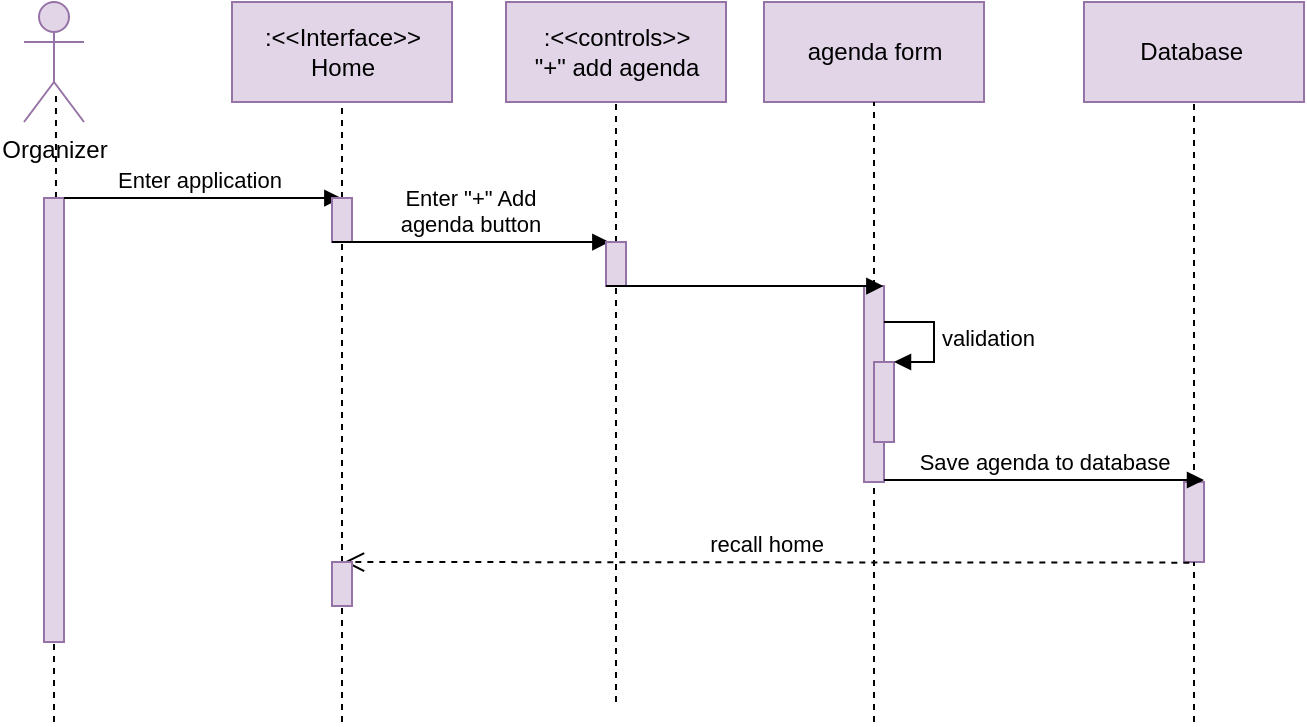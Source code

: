 <mxfile version="13.9.9" type="device"><diagram id="kgpKYQtTHZ0yAKxKKP6v" name="Page-1"><mxGraphModel dx="652" dy="419" grid="1" gridSize="10" guides="1" tooltips="1" connect="1" arrows="1" fold="1" page="1" pageScale="1" pageWidth="850" pageHeight="1100" math="0" shadow="0"><root><mxCell id="0"/><mxCell id="1" parent="0"/><mxCell id="OKHUz9wMe96sNlgxyoSU-1" value="Organizer" style="shape=umlActor;verticalLabelPosition=bottom;verticalAlign=top;html=1;fillColor=#e1d5e7;strokeColor=#9673a6;" parent="1" vertex="1"><mxGeometry x="60" y="80" width="30" height="60" as="geometry"/></mxCell><mxCell id="OKHUz9wMe96sNlgxyoSU-2" value=":&amp;lt;&amp;lt;Interface&amp;gt;&amp;gt;&lt;br&gt;Home" style="html=1;fillColor=#e1d5e7;strokeColor=#9673a6;" parent="1" vertex="1"><mxGeometry x="164" y="80" width="110" height="50" as="geometry"/></mxCell><mxCell id="OKHUz9wMe96sNlgxyoSU-3" value=":&amp;lt;&amp;lt;controls&amp;gt;&amp;gt;&lt;br&gt;&quot;+&quot; add agenda" style="html=1;fillColor=#e1d5e7;strokeColor=#9673a6;" parent="1" vertex="1"><mxGeometry x="301" y="80" width="110" height="50" as="geometry"/></mxCell><mxCell id="OKHUz9wMe96sNlgxyoSU-4" value="agenda form" style="html=1;fillColor=#e1d5e7;strokeColor=#9673a6;" parent="1" vertex="1"><mxGeometry x="430" y="80" width="110" height="50" as="geometry"/></mxCell><mxCell id="OKHUz9wMe96sNlgxyoSU-5" value="Database&amp;nbsp;" style="html=1;fillColor=#e1d5e7;strokeColor=#9673a6;" parent="1" vertex="1"><mxGeometry x="590" y="80" width="110" height="50" as="geometry"/></mxCell><mxCell id="OKHUz9wMe96sNlgxyoSU-6" value="" style="endArrow=none;dashed=1;html=1;entryX=0.533;entryY=0.761;entryDx=0;entryDy=0;entryPerimeter=0;" parent="1" source="OKHUz9wMe96sNlgxyoSU-11" target="OKHUz9wMe96sNlgxyoSU-1" edge="1"><mxGeometry width="50" height="50" relative="1" as="geometry"><mxPoint x="75.44" y="621" as="sourcePoint"/><mxPoint x="74.5" y="150" as="targetPoint"/></mxGeometry></mxCell><mxCell id="OKHUz9wMe96sNlgxyoSU-7" value="" style="endArrow=none;dashed=1;html=1;entryX=0.5;entryY=1;entryDx=0;entryDy=0;" parent="1" source="OKHUz9wMe96sNlgxyoSU-14" target="OKHUz9wMe96sNlgxyoSU-2" edge="1"><mxGeometry width="50" height="50" relative="1" as="geometry"><mxPoint x="219" y="600" as="sourcePoint"/><mxPoint x="230.55" y="150.0" as="targetPoint"/></mxGeometry></mxCell><mxCell id="OKHUz9wMe96sNlgxyoSU-8" value="" style="endArrow=none;dashed=1;html=1;entryX=0.5;entryY=1;entryDx=0;entryDy=0;" parent="1" source="OKHUz9wMe96sNlgxyoSU-18" target="OKHUz9wMe96sNlgxyoSU-3" edge="1"><mxGeometry width="50" height="50" relative="1" as="geometry"><mxPoint x="356" y="600" as="sourcePoint"/><mxPoint x="350.5" y="130" as="targetPoint"/></mxGeometry></mxCell><mxCell id="OKHUz9wMe96sNlgxyoSU-9" value="" style="endArrow=none;dashed=1;html=1;entryX=0.5;entryY=1;entryDx=0;entryDy=0;" parent="1" source="OKHUz9wMe96sNlgxyoSU-22" target="OKHUz9wMe96sNlgxyoSU-4" edge="1"><mxGeometry width="50" height="50" relative="1" as="geometry"><mxPoint x="485" y="600" as="sourcePoint"/><mxPoint x="490" y="130" as="targetPoint"/></mxGeometry></mxCell><mxCell id="OKHUz9wMe96sNlgxyoSU-10" value="" style="endArrow=none;dashed=1;html=1;entryX=0.5;entryY=1;entryDx=0;entryDy=0;" parent="1" source="OKHUz9wMe96sNlgxyoSU-31" target="OKHUz9wMe96sNlgxyoSU-5" edge="1"><mxGeometry width="50" height="50" relative="1" as="geometry"><mxPoint x="645" y="600" as="sourcePoint"/><mxPoint x="620" y="100" as="targetPoint"/></mxGeometry></mxCell><mxCell id="OKHUz9wMe96sNlgxyoSU-11" value="" style="html=1;points=[];perimeter=orthogonalPerimeter;fillColor=#e1d5e7;strokeColor=#9673a6;" parent="1" vertex="1"><mxGeometry x="70" y="178" width="10" height="222" as="geometry"/></mxCell><mxCell id="OKHUz9wMe96sNlgxyoSU-12" value="" style="endArrow=none;dashed=1;html=1;" parent="1" edge="1"><mxGeometry width="50" height="50" relative="1" as="geometry"><mxPoint x="75" y="440" as="sourcePoint"/><mxPoint x="75" y="400" as="targetPoint"/></mxGeometry></mxCell><mxCell id="OKHUz9wMe96sNlgxyoSU-13" value="Enter application&amp;nbsp;" style="html=1;verticalAlign=bottom;endArrow=block;entryX=0.467;entryY=0.001;entryDx=0;entryDy=0;entryPerimeter=0;" parent="1" target="OKHUz9wMe96sNlgxyoSU-14" edge="1"><mxGeometry width="80" relative="1" as="geometry"><mxPoint x="80" y="178" as="sourcePoint"/><mxPoint x="200" y="178" as="targetPoint"/></mxGeometry></mxCell><mxCell id="OKHUz9wMe96sNlgxyoSU-14" value="" style="html=1;points=[];perimeter=orthogonalPerimeter;fillColor=#e1d5e7;strokeColor=#9673a6;" parent="1" vertex="1"><mxGeometry x="214" y="178" width="10" height="22" as="geometry"/></mxCell><mxCell id="OKHUz9wMe96sNlgxyoSU-15" value="" style="endArrow=none;dashed=1;html=1;entryX=0.5;entryY=1;entryDx=0;entryDy=0;" parent="1" source="vZ8dZgLdjC1QDPfteIcl-2" target="OKHUz9wMe96sNlgxyoSU-14" edge="1"><mxGeometry width="50" height="50" relative="1" as="geometry"><mxPoint x="219" y="600" as="sourcePoint"/><mxPoint x="219" y="130" as="targetPoint"/></mxGeometry></mxCell><mxCell id="OKHUz9wMe96sNlgxyoSU-17" value="Enter &quot;+&quot; Add&lt;br&gt;&amp;nbsp;agenda button&amp;nbsp;" style="html=1;verticalAlign=bottom;endArrow=block;entryX=0.467;entryY=0.001;entryDx=0;entryDy=0;entryPerimeter=0;" parent="1" edge="1"><mxGeometry width="80" relative="1" as="geometry"><mxPoint x="214" y="200" as="sourcePoint"/><mxPoint x="352.67" y="200.022" as="targetPoint"/></mxGeometry></mxCell><mxCell id="OKHUz9wMe96sNlgxyoSU-18" value="" style="html=1;points=[];perimeter=orthogonalPerimeter;fillColor=#e1d5e7;strokeColor=#9673a6;" parent="1" vertex="1"><mxGeometry x="351" y="200" width="10" height="22" as="geometry"/></mxCell><mxCell id="OKHUz9wMe96sNlgxyoSU-19" value="" style="endArrow=none;dashed=1;html=1;entryX=0.5;entryY=1;entryDx=0;entryDy=0;" parent="1" target="OKHUz9wMe96sNlgxyoSU-18" edge="1"><mxGeometry width="50" height="50" relative="1" as="geometry"><mxPoint x="356" y="430" as="sourcePoint"/><mxPoint x="356" y="130" as="targetPoint"/></mxGeometry></mxCell><mxCell id="OKHUz9wMe96sNlgxyoSU-22" value="" style="html=1;points=[];perimeter=orthogonalPerimeter;fillColor=#e1d5e7;strokeColor=#9673a6;" parent="1" vertex="1"><mxGeometry x="480" y="222" width="10" height="98" as="geometry"/></mxCell><mxCell id="OKHUz9wMe96sNlgxyoSU-23" value="" style="endArrow=none;dashed=1;html=1;entryX=0.5;entryY=1;entryDx=0;entryDy=0;" parent="1" target="OKHUz9wMe96sNlgxyoSU-22" edge="1"><mxGeometry width="50" height="50" relative="1" as="geometry"><mxPoint x="485" y="440" as="sourcePoint"/><mxPoint x="485.0" y="130" as="targetPoint"/></mxGeometry></mxCell><mxCell id="OKHUz9wMe96sNlgxyoSU-28" value="" style="html=1;points=[];perimeter=orthogonalPerimeter;fillColor=#e1d5e7;strokeColor=#9673a6;" parent="1" vertex="1"><mxGeometry x="485" y="260" width="10" height="40" as="geometry"/></mxCell><mxCell id="OKHUz9wMe96sNlgxyoSU-29" value="validation" style="edgeStyle=orthogonalEdgeStyle;html=1;align=left;spacingLeft=2;endArrow=block;rounded=0;entryX=1;entryY=0;" parent="1" target="OKHUz9wMe96sNlgxyoSU-28" edge="1"><mxGeometry relative="1" as="geometry"><mxPoint x="490" y="240" as="sourcePoint"/><Array as="points"><mxPoint x="515" y="240"/></Array></mxGeometry></mxCell><mxCell id="OKHUz9wMe96sNlgxyoSU-31" value="" style="html=1;points=[];perimeter=orthogonalPerimeter;fillColor=#e1d5e7;strokeColor=#9673a6;" parent="1" vertex="1"><mxGeometry x="640" y="320" width="10" height="40" as="geometry"/></mxCell><mxCell id="OKHUz9wMe96sNlgxyoSU-32" value="" style="endArrow=none;dashed=1;html=1;entryX=0.5;entryY=1;entryDx=0;entryDy=0;" parent="1" target="OKHUz9wMe96sNlgxyoSU-31" edge="1"><mxGeometry width="50" height="50" relative="1" as="geometry"><mxPoint x="645" y="440" as="sourcePoint"/><mxPoint x="645" y="130" as="targetPoint"/></mxGeometry></mxCell><mxCell id="vZ8dZgLdjC1QDPfteIcl-1" value="recall home" style="html=1;verticalAlign=bottom;endArrow=open;dashed=1;endSize=8;exitX=0.267;exitY=1.008;exitDx=0;exitDy=0;exitPerimeter=0;" parent="1" source="OKHUz9wMe96sNlgxyoSU-31" edge="1"><mxGeometry relative="1" as="geometry"><mxPoint x="630" y="360" as="sourcePoint"/><mxPoint x="220" y="360" as="targetPoint"/></mxGeometry></mxCell><mxCell id="vZ8dZgLdjC1QDPfteIcl-2" value="" style="html=1;points=[];perimeter=orthogonalPerimeter;fillColor=#e1d5e7;strokeColor=#9673a6;" parent="1" vertex="1"><mxGeometry x="214" y="360" width="10" height="22" as="geometry"/></mxCell><mxCell id="vZ8dZgLdjC1QDPfteIcl-3" value="" style="endArrow=none;dashed=1;html=1;entryX=0.5;entryY=1;entryDx=0;entryDy=0;" parent="1" target="vZ8dZgLdjC1QDPfteIcl-2" edge="1"><mxGeometry width="50" height="50" relative="1" as="geometry"><mxPoint x="219" y="440" as="sourcePoint"/><mxPoint x="219" y="200" as="targetPoint"/></mxGeometry></mxCell><mxCell id="OKHUz9wMe96sNlgxyoSU-21" value="" style="html=1;verticalAlign=bottom;endArrow=block;entryX=0.467;entryY=0.001;entryDx=0;entryDy=0;entryPerimeter=0;" parent="1" edge="1"><mxGeometry width="80" relative="1" as="geometry"><mxPoint x="351" y="222" as="sourcePoint"/><mxPoint x="489.67" y="222.022" as="targetPoint"/></mxGeometry></mxCell><mxCell id="XlKVblxk4DBifWshJA4G-1" value="Save agenda to database" style="html=1;verticalAlign=bottom;endArrow=block;" parent="1" edge="1"><mxGeometry width="80" relative="1" as="geometry"><mxPoint x="490" y="319" as="sourcePoint"/><mxPoint x="650" y="319" as="targetPoint"/></mxGeometry></mxCell></root></mxGraphModel></diagram></mxfile>